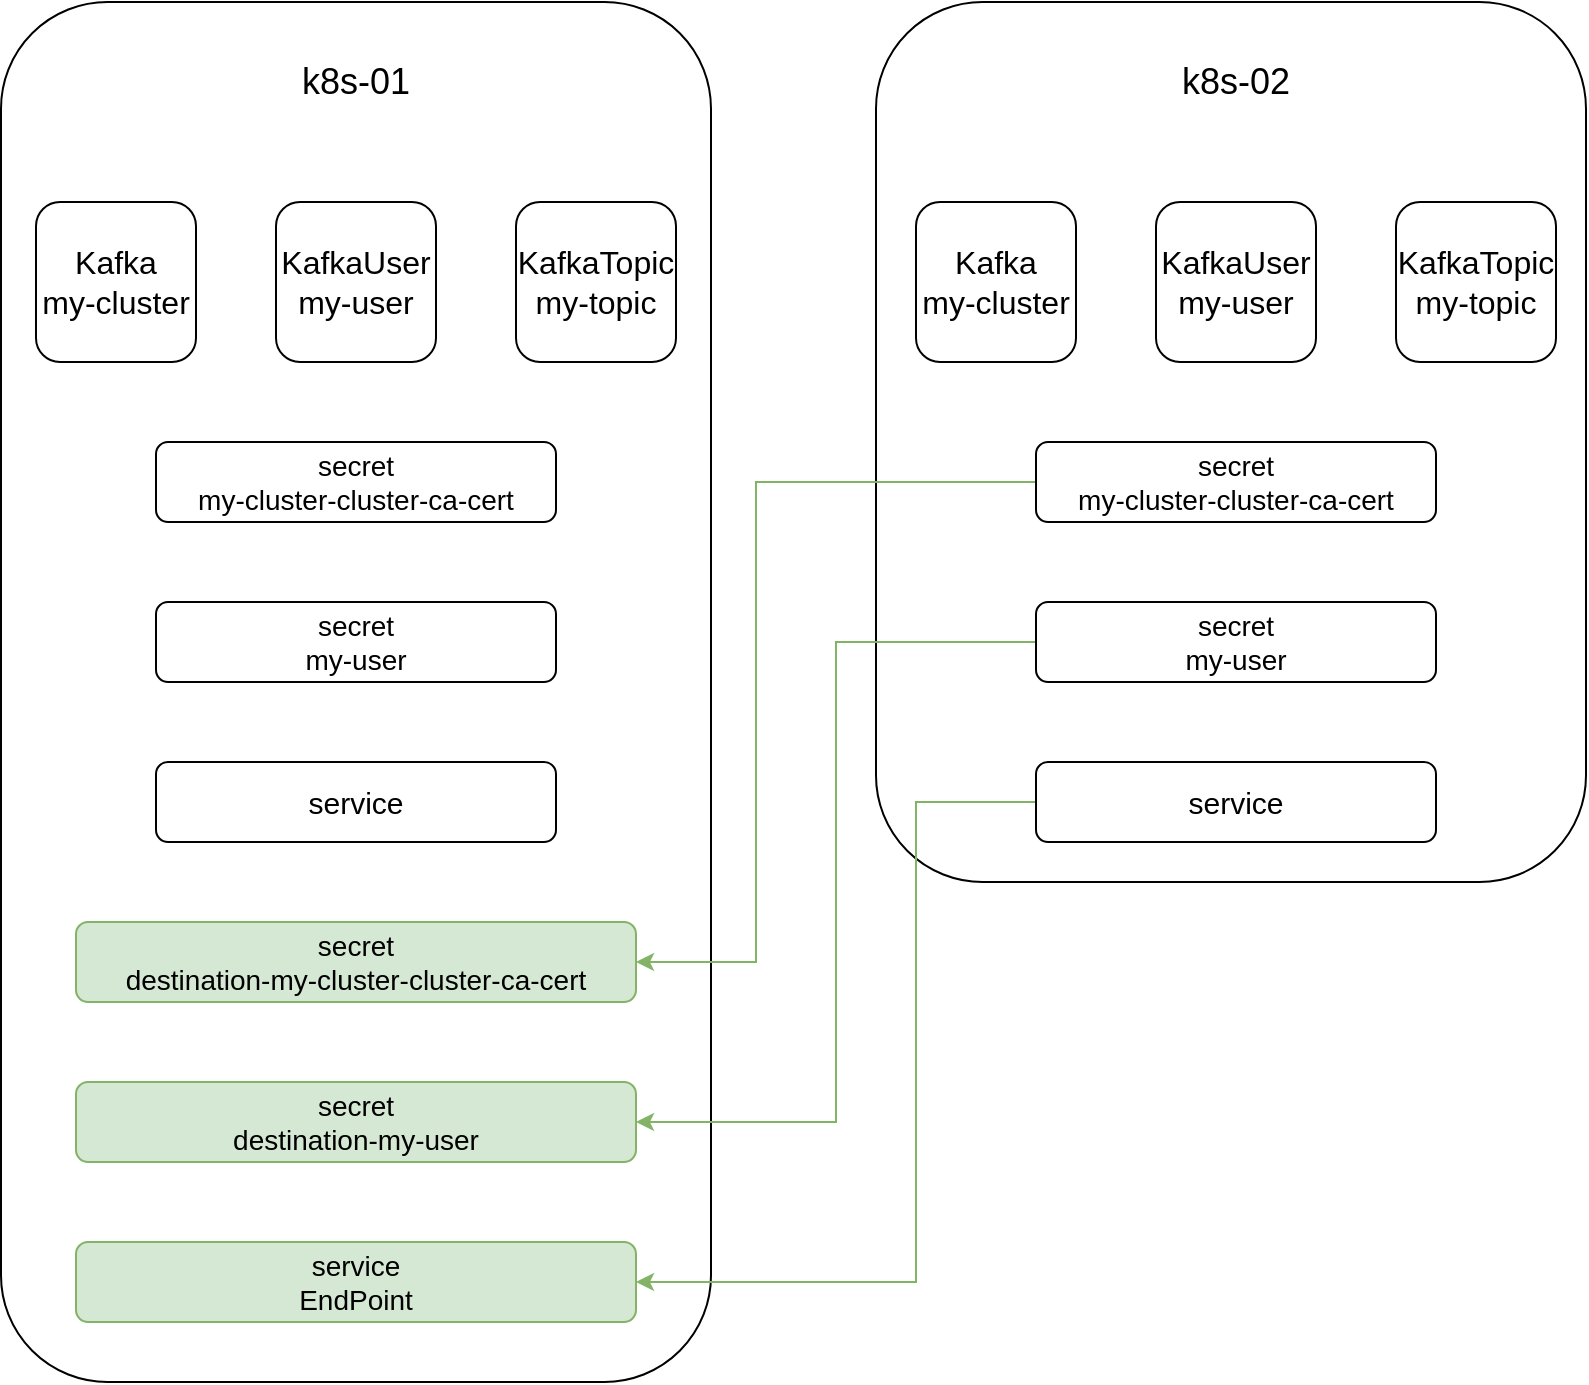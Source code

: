 <mxfile version="12.5.3" type="device"><diagram id="eZydjgVff0OTB53SrX3E" name="第 1 页"><mxGraphModel dx="1106" dy="820" grid="1" gridSize="10" guides="1" tooltips="1" connect="1" arrows="1" fold="1" page="1" pageScale="1" pageWidth="827" pageHeight="1169" math="0" shadow="0"><root><mxCell id="0"/><mxCell id="1" parent="0"/><mxCell id="MVI1a39o2-UEbbaNeIox-14" value="" style="rounded=1;whiteSpace=wrap;html=1;" parent="1" vertex="1"><mxGeometry x="460" y="20" width="355" height="440" as="geometry"/></mxCell><mxCell id="MVI1a39o2-UEbbaNeIox-13" value="" style="rounded=1;whiteSpace=wrap;html=1;" parent="1" vertex="1"><mxGeometry x="22.5" y="20" width="355" height="690" as="geometry"/></mxCell><mxCell id="Je1RW6fNfTy3bOGtiMTz-2" value="&lt;font style=&quot;font-size: 16px&quot;&gt;KafkaUser&lt;br&gt;my-user&lt;/font&gt;" style="rounded=1;whiteSpace=wrap;html=1;" parent="1" vertex="1"><mxGeometry x="160" y="120" width="80" height="80" as="geometry"/></mxCell><mxCell id="Je1RW6fNfTy3bOGtiMTz-3" value="&lt;font style=&quot;font-size: 16px&quot;&gt;KafkaTopic&lt;br&gt;my-topic&lt;/font&gt;" style="rounded=1;whiteSpace=wrap;html=1;" parent="1" vertex="1"><mxGeometry x="280" y="120" width="80" height="80" as="geometry"/></mxCell><mxCell id="Je1RW6fNfTy3bOGtiMTz-4" value="&lt;font style=&quot;font-size: 16px&quot;&gt;Kafka&lt;br&gt;my-cluster&lt;/font&gt;" style="rounded=1;whiteSpace=wrap;html=1;" parent="1" vertex="1"><mxGeometry x="40" y="120" width="80" height="80" as="geometry"/></mxCell><mxCell id="Je1RW6fNfTy3bOGtiMTz-9" value="&lt;font style=&quot;font-size: 14px&quot;&gt;secret&lt;br&gt;destination-my-cluster-cluster-ca-cert&lt;/font&gt;" style="rounded=1;whiteSpace=wrap;html=1;fillColor=#d5e8d4;strokeColor=#82b366;" parent="1" vertex="1"><mxGeometry x="60" y="480" width="280" height="40" as="geometry"/></mxCell><mxCell id="Je1RW6fNfTy3bOGtiMTz-10" value="&lt;font style=&quot;font-size: 14px&quot;&gt;secret&lt;br&gt;destination-my-user&lt;/font&gt;" style="rounded=1;whiteSpace=wrap;html=1;fillColor=#d5e8d4;strokeColor=#82b366;" parent="1" vertex="1"><mxGeometry x="60" y="560" width="280" height="40" as="geometry"/></mxCell><mxCell id="Je1RW6fNfTy3bOGtiMTz-13" value="&lt;font style=&quot;font-size: 14px&quot;&gt;service&lt;br&gt;EndPoint&lt;/font&gt;" style="rounded=1;whiteSpace=wrap;html=1;fillColor=#d5e8d4;strokeColor=#82b366;" parent="1" vertex="1"><mxGeometry x="60" y="640" width="280" height="40" as="geometry"/></mxCell><mxCell id="Je1RW6fNfTy3bOGtiMTz-16" value="&lt;font style=&quot;font-size: 14px&quot;&gt;secret&lt;br&gt;my-cluster-cluster-ca-cert&lt;/font&gt;" style="rounded=1;whiteSpace=wrap;html=1;" parent="1" vertex="1"><mxGeometry x="100" y="240" width="200" height="40" as="geometry"/></mxCell><mxCell id="Je1RW6fNfTy3bOGtiMTz-17" value="&lt;font style=&quot;font-size: 15px&quot;&gt;service&lt;/font&gt;" style="rounded=1;whiteSpace=wrap;html=1;" parent="1" vertex="1"><mxGeometry x="100" y="400" width="200" height="40" as="geometry"/></mxCell><mxCell id="Je1RW6fNfTy3bOGtiMTz-18" value="&lt;font style=&quot;font-size: 14px&quot;&gt;secret&lt;br&gt;my-user&lt;/font&gt;" style="rounded=1;whiteSpace=wrap;html=1;" parent="1" vertex="1"><mxGeometry x="100" y="320" width="200" height="40" as="geometry"/></mxCell><mxCell id="MVI1a39o2-UEbbaNeIox-1" value="&lt;font style=&quot;font-size: 18px&quot;&gt;k8s-01&lt;/font&gt;" style="rounded=1;whiteSpace=wrap;html=1;strokeColor=none;" parent="1" vertex="1"><mxGeometry x="160" y="40" width="80" height="40" as="geometry"/></mxCell><mxCell id="MVI1a39o2-UEbbaNeIox-2" value="&lt;font style=&quot;font-size: 18px&quot;&gt;k8s-02&lt;/font&gt;" style="rounded=1;whiteSpace=wrap;html=1;strokeColor=none;" parent="1" vertex="1"><mxGeometry x="600" y="40" width="80" height="40" as="geometry"/></mxCell><mxCell id="MVI1a39o2-UEbbaNeIox-7" value="&lt;font style=&quot;font-size: 16px&quot;&gt;KafkaUser&lt;br&gt;my-user&lt;/font&gt;" style="rounded=1;whiteSpace=wrap;html=1;" parent="1" vertex="1"><mxGeometry x="600" y="120" width="80" height="80" as="geometry"/></mxCell><mxCell id="MVI1a39o2-UEbbaNeIox-8" value="&lt;font style=&quot;font-size: 16px&quot;&gt;KafkaTopic&lt;br&gt;my-topic&lt;/font&gt;" style="rounded=1;whiteSpace=wrap;html=1;" parent="1" vertex="1"><mxGeometry x="720" y="120" width="80" height="80" as="geometry"/></mxCell><mxCell id="MVI1a39o2-UEbbaNeIox-9" value="&lt;font style=&quot;font-size: 16px&quot;&gt;Kafka&lt;br&gt;my-cluster&lt;/font&gt;" style="rounded=1;whiteSpace=wrap;html=1;" parent="1" vertex="1"><mxGeometry x="480" y="120" width="80" height="80" as="geometry"/></mxCell><mxCell id="ZIr44gJq1J1XRcwh5Zyz-1" style="edgeStyle=orthogonalEdgeStyle;rounded=0;orthogonalLoop=1;jettySize=auto;html=1;entryX=1;entryY=0.5;entryDx=0;entryDy=0;fillColor=#d5e8d4;strokeColor=#82b366;" parent="1" source="MVI1a39o2-UEbbaNeIox-10" target="Je1RW6fNfTy3bOGtiMTz-9" edge="1"><mxGeometry relative="1" as="geometry"><Array as="points"><mxPoint x="400" y="260"/><mxPoint x="400" y="500"/></Array></mxGeometry></mxCell><mxCell id="MVI1a39o2-UEbbaNeIox-10" value="&lt;font style=&quot;font-size: 14px&quot;&gt;secret&lt;br&gt;my-cluster-cluster-ca-cert&lt;/font&gt;" style="rounded=1;whiteSpace=wrap;html=1;" parent="1" vertex="1"><mxGeometry x="540" y="240" width="200" height="40" as="geometry"/></mxCell><mxCell id="ZIr44gJq1J1XRcwh5Zyz-3" style="edgeStyle=orthogonalEdgeStyle;rounded=0;orthogonalLoop=1;jettySize=auto;html=1;entryX=1;entryY=0.5;entryDx=0;entryDy=0;fillColor=#d5e8d4;strokeColor=#82b366;" parent="1" source="MVI1a39o2-UEbbaNeIox-11" target="Je1RW6fNfTy3bOGtiMTz-13" edge="1"><mxGeometry relative="1" as="geometry"><Array as="points"><mxPoint x="480" y="420"/><mxPoint x="480" y="660"/></Array></mxGeometry></mxCell><mxCell id="MVI1a39o2-UEbbaNeIox-11" value="&lt;font style=&quot;font-size: 15px&quot;&gt;service&lt;/font&gt;" style="rounded=1;whiteSpace=wrap;html=1;" parent="1" vertex="1"><mxGeometry x="540" y="400" width="200" height="40" as="geometry"/></mxCell><mxCell id="ZIr44gJq1J1XRcwh5Zyz-2" style="edgeStyle=orthogonalEdgeStyle;rounded=0;orthogonalLoop=1;jettySize=auto;html=1;entryX=1;entryY=0.5;entryDx=0;entryDy=0;fillColor=#d5e8d4;strokeColor=#82b366;" parent="1" source="MVI1a39o2-UEbbaNeIox-12" target="Je1RW6fNfTy3bOGtiMTz-10" edge="1"><mxGeometry relative="1" as="geometry"><Array as="points"><mxPoint x="440" y="340"/><mxPoint x="440" y="580"/></Array></mxGeometry></mxCell><mxCell id="MVI1a39o2-UEbbaNeIox-12" value="&lt;font style=&quot;font-size: 14px&quot;&gt;secret&lt;br&gt;my-user&lt;/font&gt;" style="rounded=1;whiteSpace=wrap;html=1;" parent="1" vertex="1"><mxGeometry x="540" y="320" width="200" height="40" as="geometry"/></mxCell></root></mxGraphModel></diagram></mxfile>